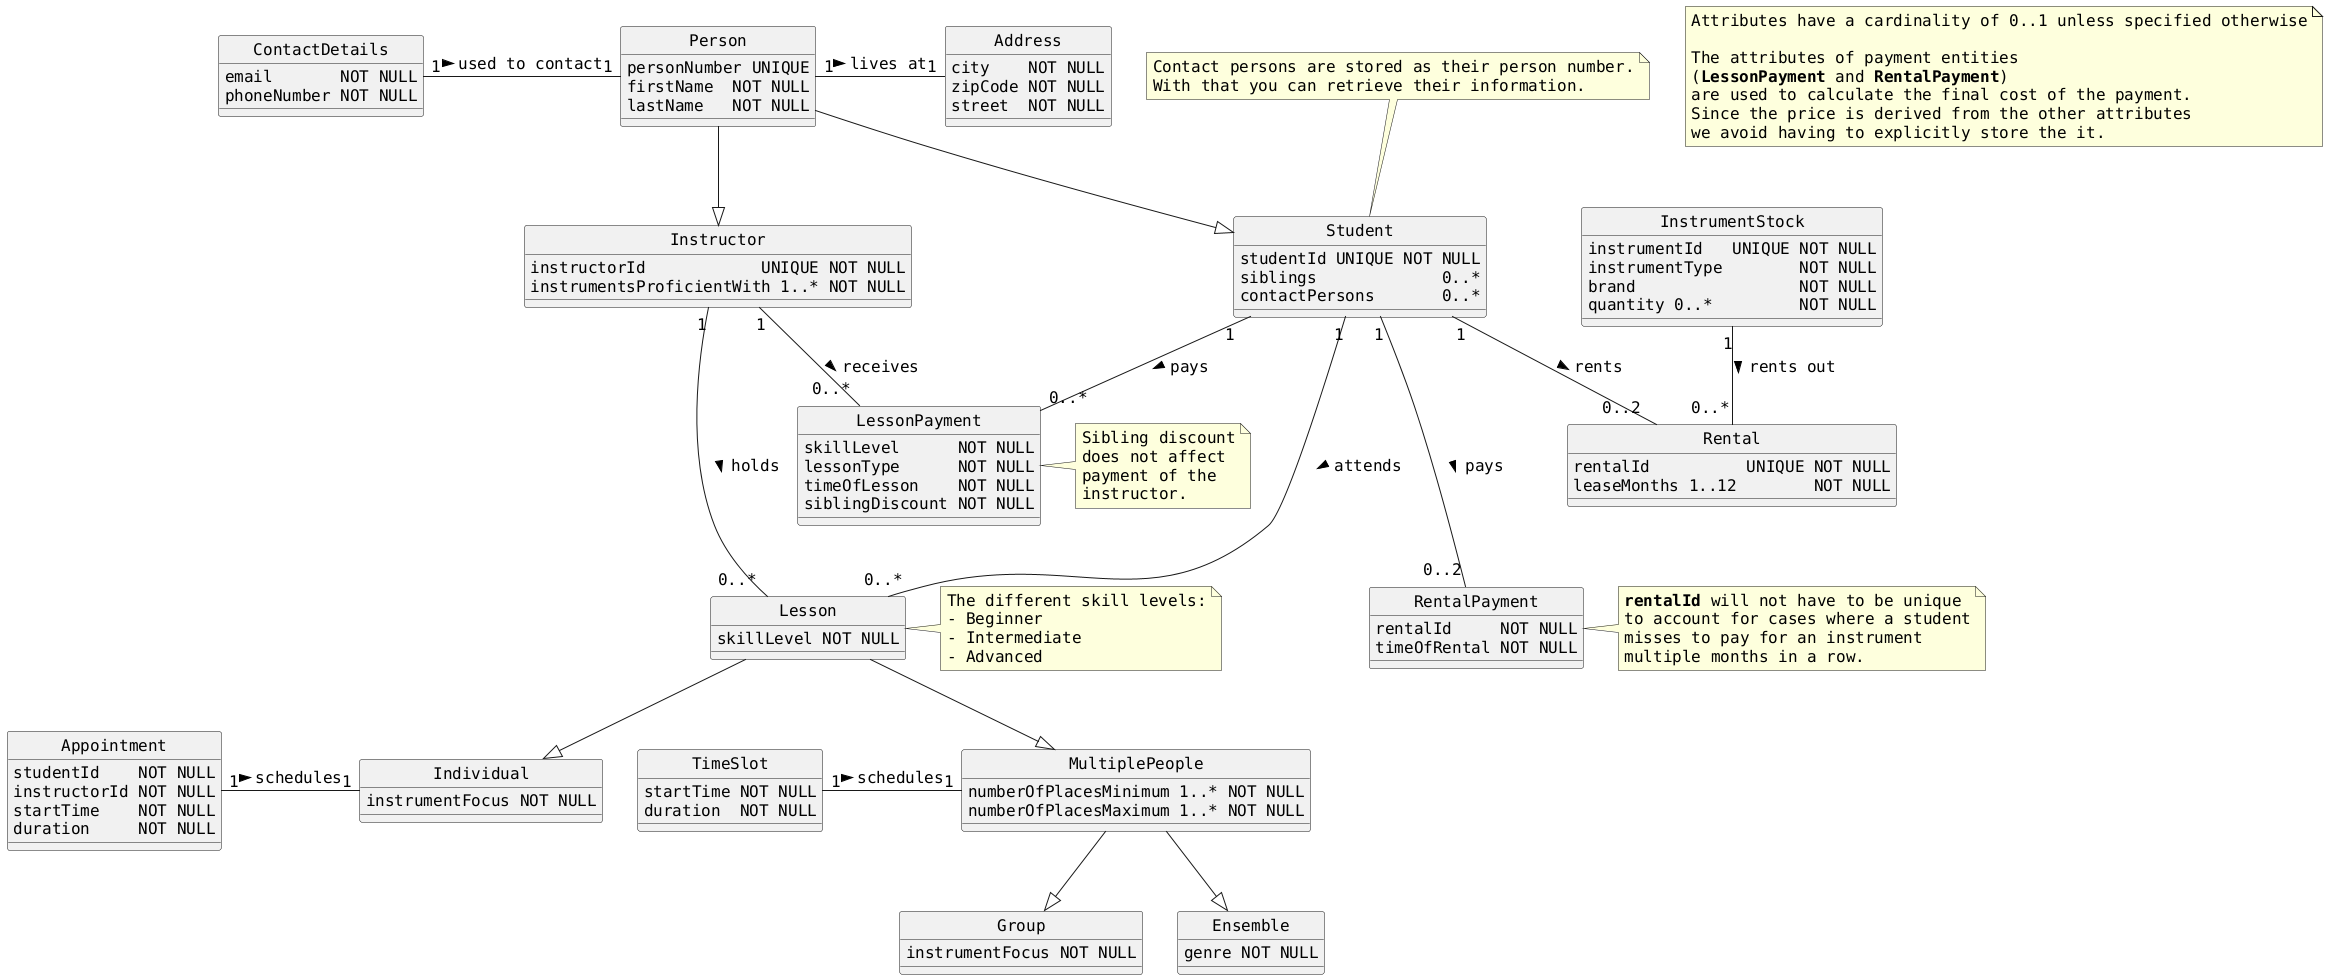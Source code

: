 @startuml main

'
' SETTINGS
'

hide circle

skinparam DefaultFontName Monospaced
skinparam DefaultFontSize 16
skinparam DefaultFontStyle plain

'
' ENTITIES
'

entity "Lesson" as lesson
{
	skillLevel NOT NULL
}

entity "LessonPayment" as lessonPayment
{
	skillLevel      NOT NULL
	lessonType      NOT NULL
	timeOfLesson    NOT NULL
	siblingDiscount NOT NULL
}

entity "Individual" as lessonIndividual
{
	instrumentFocus NOT NULL
}

entity "MultiplePeople" as lessonMultiplePeople
{
	numberOfPlacesMinimum 1..* NOT NULL
	numberOfPlacesMaximum 1..* NOT NULL
}

entity "Group" as lessonGroup
{
	instrumentFocus NOT NULL
}

entity "Ensemble" as lessonEnsemble
{
	genre NOT NULL
}

entity "Appointment" as appointment
{
	studentId    NOT NULL
	instructorId NOT NULL
	startTime    NOT NULL
	duration     NOT NULL
}

entity "TimeSlot" as timeSlot
{
	startTime NOT NULL
	duration  NOT NULL
}

entity "Person" as person
{
	personNumber UNIQUE
	firstName  NOT NULL
	lastName   NOT NULL
}

entity "Address" as address
{
	city    NOT NULL
	zipCode NOT NULL
	street  NOT NULL
}

entity "ContactDetails" as contact
{
	email       NOT NULL
	phoneNumber NOT NULL
}

entity "Student" as student
{
	studentId UNIQUE NOT NULL
	siblings             0..*
	contactPersons       0..*
}

entity "Instructor" as instructor
{
	instructorId            UNIQUE NOT NULL
	instrumentsProficientWith 1..* NOT NULL
}

entity "InstrumentStock" as instrumentStock
{
	instrumentId   UNIQUE NOT NULL
	instrumentType        NOT NULL
	brand                 NOT NULL
	quantity 0..*         NOT NULL
}

entity "Rental" as rental
{
	rentalId          UNIQUE NOT NULL
	leaseMonths 1..12        NOT NULL
}

entity "RentalPayment" as rentalPayment
{
	rentalId     NOT NULL
	timeOfRental NOT NULL
}

'
' RELATIONS
'

lesson --|> lessonIndividual

lesson --|> lessonMultiplePeople

lessonMultiplePeople --|> lessonGroup

lessonMultiplePeople --|> lessonEnsemble

person --|> student

person --|> instructor

person "1" - "1" address : lives at >

contact "1" - "1" person : used to contact >

student "1" --- "0..*" lesson : attends >

student "1" -- "0..2" rental : rents >

student "1" -- "0..*" lessonPayment : pays >

student "1" --- "0..2" rentalPayment : pays >

instructor "1" -- "0..*" lessonPayment : receives >

instructor "1" --- "0..*" lesson : holds >

instrumentStock "1" -- "0..*" rental : rents out >

appointment "1" - "1" lessonIndividual : schedules >

timeSlot "1" - "1" lessonMultiplePeople : schedules >

'
' NOTES
'

note as N1
	Attributes have a cardinality of 0..1 unless specified otherwise

	The attributes of payment entities
	(**LessonPayment** and **RentalPayment**)
	are used to calculate the final cost of the payment.
	Since the price is derived from the other attributes
	we avoid having to explicitly store the it.
end note

note right of lesson
	The different skill levels:
	- Beginner
	- Intermediate
	- Advanced
end note

note right of lessonPayment
	Sibling discount
	does not affect
	payment of the
	instructor.
end note

note right of rentalPayment
	**rentalId** will not have to be unique
	to account for cases where a student
	misses to pay for an instrument
	multiple months in a row.
end note

note top of student
	Contact persons are stored as their person number.
	With that you can retrieve their information.
end note

@enduml
